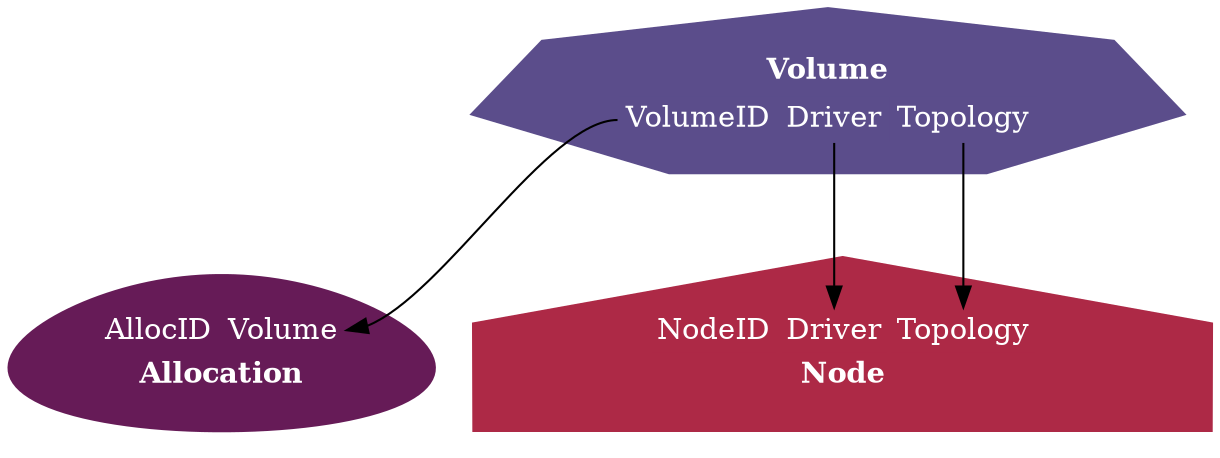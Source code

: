 digraph {
	// bgcolor="black"
	// edge[color="white"]

	// blue
	node[style="filled" color="#5B4D8B" shape="septagon" fontcolor="white"]
	// vol[shape="record" label="<id> VolumeID|<dr> Driver"]
	vol[label=<<table border="0" cellborder="1" cellspacing="1">
	    <tr><td colspan="3"><b>Volume</b></td></tr><tr>
	       <td port="id">VolumeID</td>
	       <td port="dr">Driver</td>
	       <td port="tp">Topology</td>
	       </tr></table>>]

	// purple
	node[color="#661B57" shape="egg"]
	// alloc[shape="record" label="<id> AllocID|<vol> Volume"]
	alloc[label=<<table border="0" cellborder="1" cellspacing="1">
	      <tr>
	       <td port="id">AllocID</td>
	       <td port="vol">Volume</td>
	      </tr>
	      <tr><td colspan="2"><b>Allocation</b></td></tr>
	      </table>>]

	// red
	node[color="#AD2946" shape="house"]
	// nnode[shape="record" label="<id> NodeID|<dr> Driver|..."]
	nnode[label=<<table border="0" cellborder="1" cellspacing="1">
	      <tr>
	       <td port="id">NodeID</td>
	       <td port="dr">Driver</td>
	       <td port="tp">Topology</td>
	      </tr>
	      <tr><td colspan="3"><b>Node</b></td></tr>
	      </table>>]

	vol:id -> alloc:vol
	vol:dr -> nnode:dr
	vol:tp -> nnode:tp

	// alloc:vol -> vol:id
	// nnode:dr -> vol:dr

	// orange
	// node[color="#DB411F" shape="diamond"]

	// yellow
	// node[color="#E78F28" shape="square"]
}
